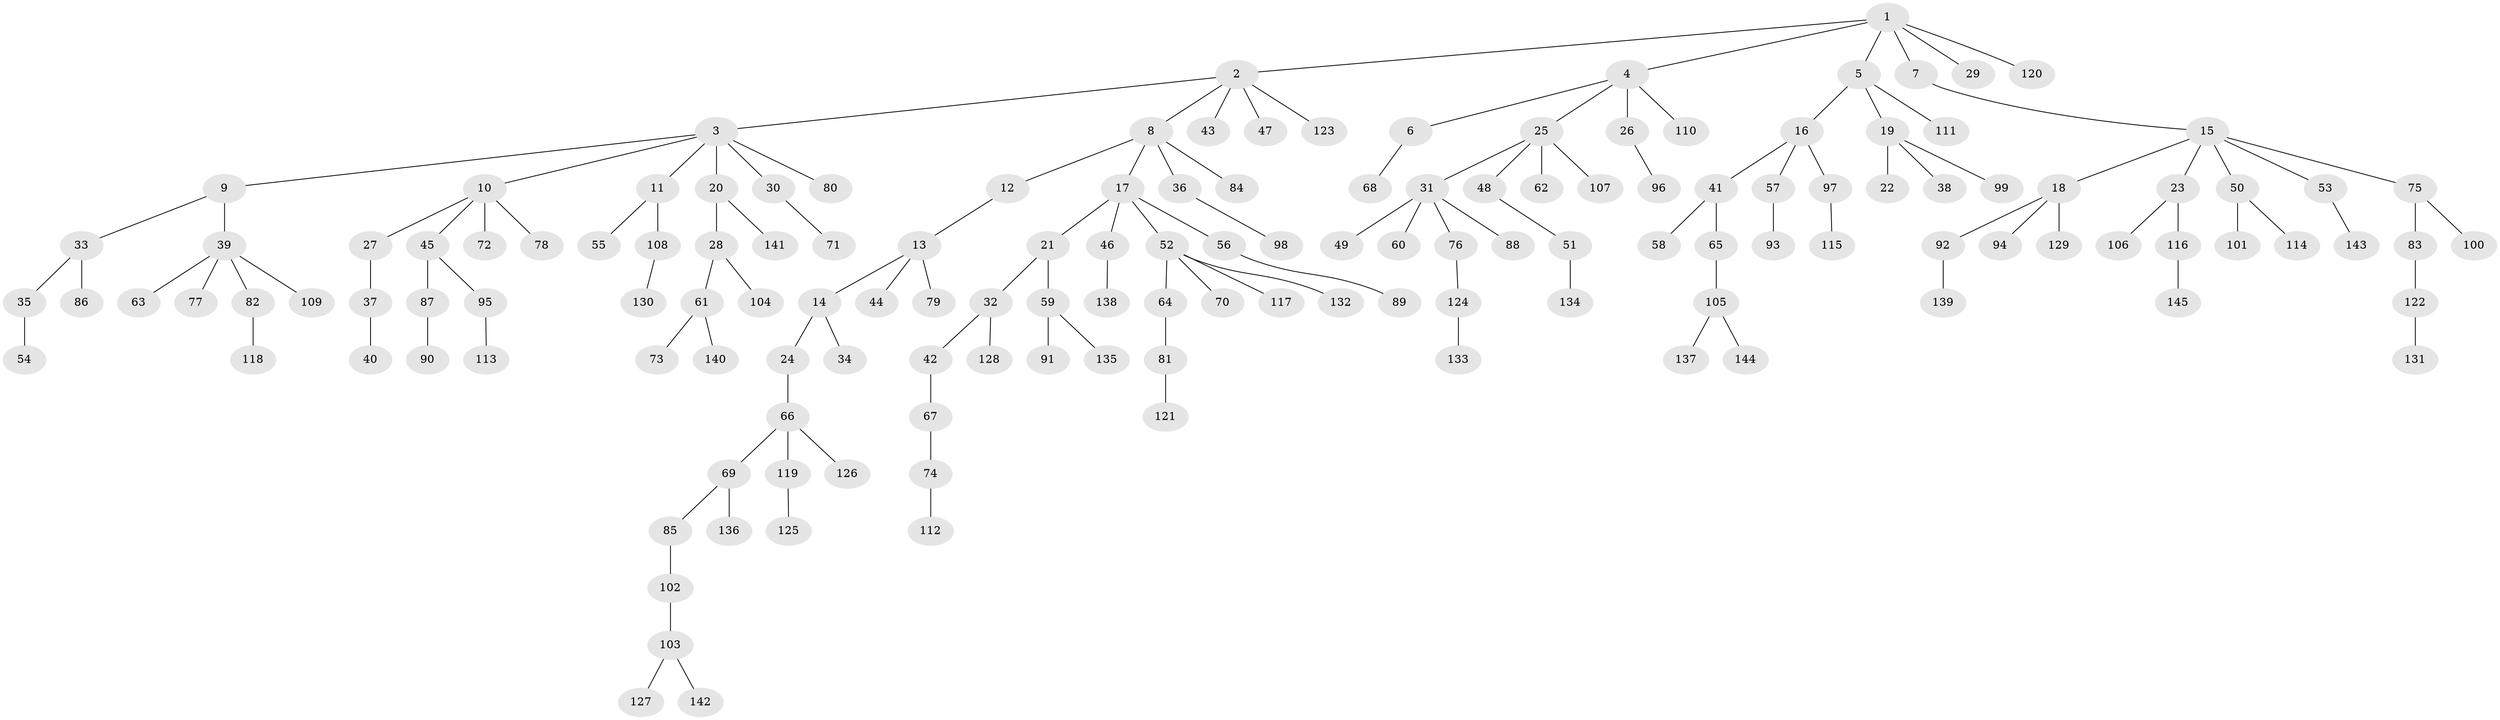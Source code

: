 // coarse degree distribution, {10: 0.009900990099009901, 7: 0.009900990099009901, 4: 0.06930693069306931, 2: 0.21782178217821782, 5: 0.04950495049504951, 3: 0.07920792079207921, 6: 0.009900990099009901, 1: 0.5544554455445545}
// Generated by graph-tools (version 1.1) at 2025/19/03/04/25 18:19:12]
// undirected, 145 vertices, 144 edges
graph export_dot {
graph [start="1"]
  node [color=gray90,style=filled];
  1;
  2;
  3;
  4;
  5;
  6;
  7;
  8;
  9;
  10;
  11;
  12;
  13;
  14;
  15;
  16;
  17;
  18;
  19;
  20;
  21;
  22;
  23;
  24;
  25;
  26;
  27;
  28;
  29;
  30;
  31;
  32;
  33;
  34;
  35;
  36;
  37;
  38;
  39;
  40;
  41;
  42;
  43;
  44;
  45;
  46;
  47;
  48;
  49;
  50;
  51;
  52;
  53;
  54;
  55;
  56;
  57;
  58;
  59;
  60;
  61;
  62;
  63;
  64;
  65;
  66;
  67;
  68;
  69;
  70;
  71;
  72;
  73;
  74;
  75;
  76;
  77;
  78;
  79;
  80;
  81;
  82;
  83;
  84;
  85;
  86;
  87;
  88;
  89;
  90;
  91;
  92;
  93;
  94;
  95;
  96;
  97;
  98;
  99;
  100;
  101;
  102;
  103;
  104;
  105;
  106;
  107;
  108;
  109;
  110;
  111;
  112;
  113;
  114;
  115;
  116;
  117;
  118;
  119;
  120;
  121;
  122;
  123;
  124;
  125;
  126;
  127;
  128;
  129;
  130;
  131;
  132;
  133;
  134;
  135;
  136;
  137;
  138;
  139;
  140;
  141;
  142;
  143;
  144;
  145;
  1 -- 2;
  1 -- 4;
  1 -- 5;
  1 -- 7;
  1 -- 29;
  1 -- 120;
  2 -- 3;
  2 -- 8;
  2 -- 43;
  2 -- 47;
  2 -- 123;
  3 -- 9;
  3 -- 10;
  3 -- 11;
  3 -- 20;
  3 -- 30;
  3 -- 80;
  4 -- 6;
  4 -- 25;
  4 -- 26;
  4 -- 110;
  5 -- 16;
  5 -- 19;
  5 -- 111;
  6 -- 68;
  7 -- 15;
  8 -- 12;
  8 -- 17;
  8 -- 36;
  8 -- 84;
  9 -- 33;
  9 -- 39;
  10 -- 27;
  10 -- 45;
  10 -- 72;
  10 -- 78;
  11 -- 55;
  11 -- 108;
  12 -- 13;
  13 -- 14;
  13 -- 44;
  13 -- 79;
  14 -- 24;
  14 -- 34;
  15 -- 18;
  15 -- 23;
  15 -- 50;
  15 -- 53;
  15 -- 75;
  16 -- 41;
  16 -- 57;
  16 -- 97;
  17 -- 21;
  17 -- 46;
  17 -- 52;
  17 -- 56;
  18 -- 92;
  18 -- 94;
  18 -- 129;
  19 -- 22;
  19 -- 38;
  19 -- 99;
  20 -- 28;
  20 -- 141;
  21 -- 32;
  21 -- 59;
  23 -- 106;
  23 -- 116;
  24 -- 66;
  25 -- 31;
  25 -- 48;
  25 -- 62;
  25 -- 107;
  26 -- 96;
  27 -- 37;
  28 -- 61;
  28 -- 104;
  30 -- 71;
  31 -- 49;
  31 -- 60;
  31 -- 76;
  31 -- 88;
  32 -- 42;
  32 -- 128;
  33 -- 35;
  33 -- 86;
  35 -- 54;
  36 -- 98;
  37 -- 40;
  39 -- 63;
  39 -- 77;
  39 -- 82;
  39 -- 109;
  41 -- 58;
  41 -- 65;
  42 -- 67;
  45 -- 87;
  45 -- 95;
  46 -- 138;
  48 -- 51;
  50 -- 101;
  50 -- 114;
  51 -- 134;
  52 -- 64;
  52 -- 70;
  52 -- 117;
  52 -- 132;
  53 -- 143;
  56 -- 89;
  57 -- 93;
  59 -- 91;
  59 -- 135;
  61 -- 73;
  61 -- 140;
  64 -- 81;
  65 -- 105;
  66 -- 69;
  66 -- 119;
  66 -- 126;
  67 -- 74;
  69 -- 85;
  69 -- 136;
  74 -- 112;
  75 -- 83;
  75 -- 100;
  76 -- 124;
  81 -- 121;
  82 -- 118;
  83 -- 122;
  85 -- 102;
  87 -- 90;
  92 -- 139;
  95 -- 113;
  97 -- 115;
  102 -- 103;
  103 -- 127;
  103 -- 142;
  105 -- 137;
  105 -- 144;
  108 -- 130;
  116 -- 145;
  119 -- 125;
  122 -- 131;
  124 -- 133;
}
